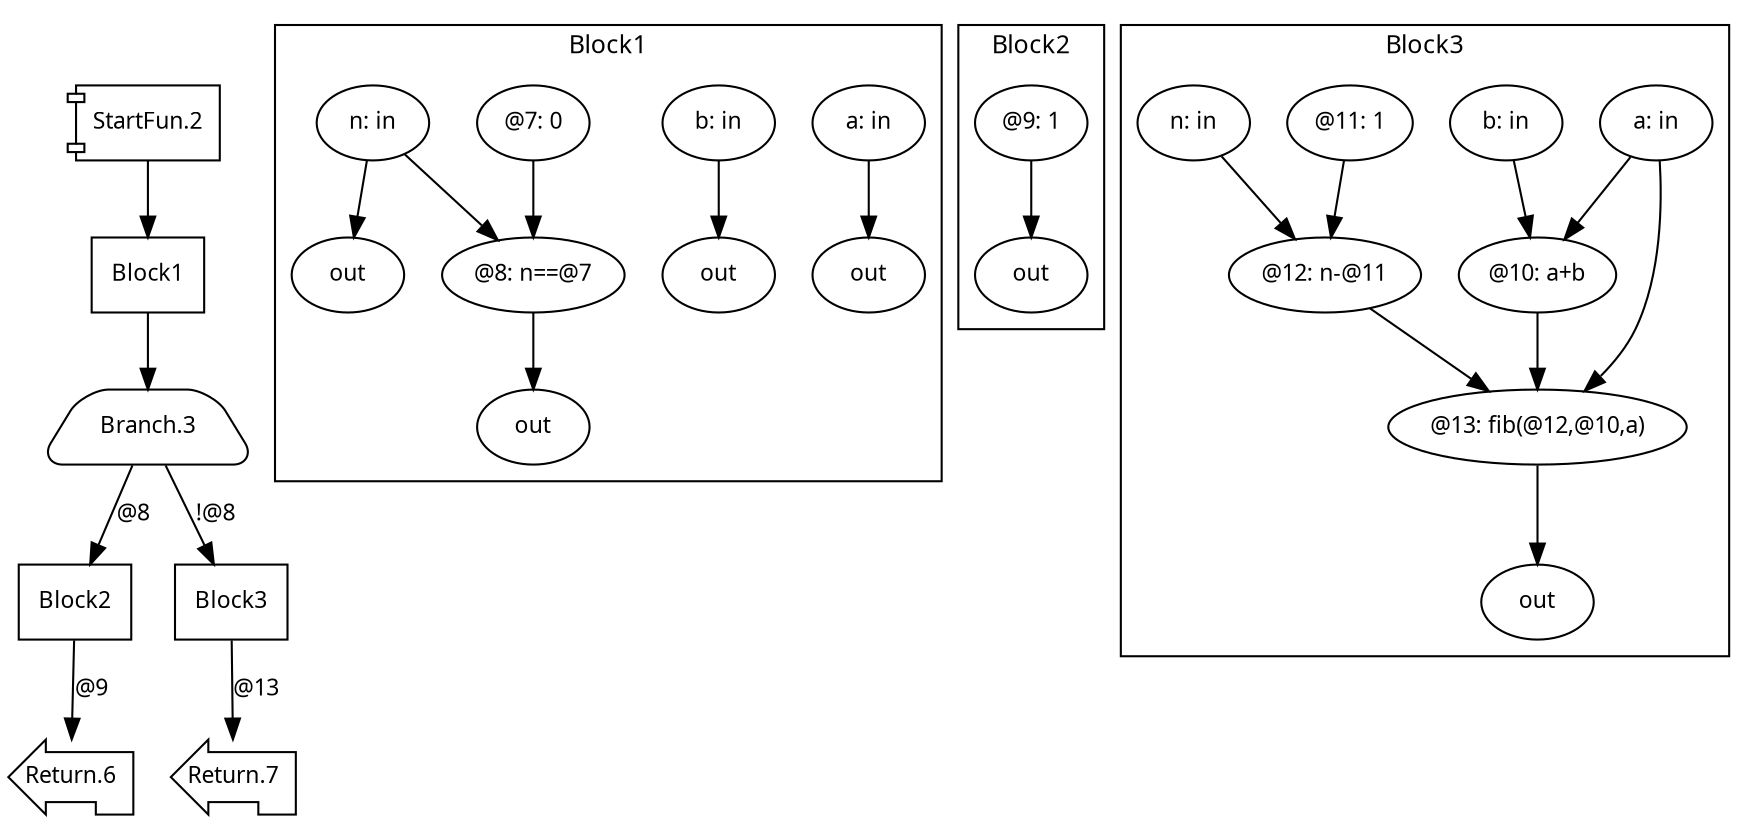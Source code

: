digraph Program_ {
graph [fontname = "Monaco", fontsize = 12, ranksep = 0.5];
node [shape = box, fontname = "Monaco", fontsize = 11; colorscheme = pastel19];
edge [fontname = "Monaco", fontsize = 11; colorscheme = pastel19];
Jump2[label = "StartFun.2"; shape = component];
Jump2 -> Block1;
Jump3[
  label = "Branch.3";
  shape = trapezium; style = rounded;
];
Block1 -> Jump3;
Jump3 -> Block2 [label="@8"];
Jump3 -> Block3 [label="!@8"];
Jump6[label = "Return.6"; shape = lpromoter];
Block2 -> Jump6 [label="@9"];
Jump7[label = "Return.7"; shape = lpromoter];
Block3 -> Jump7 [label="@13"];
Block1 [label = "Block1"];
Block2 [label = "Block2"];
Block3 [label = "Block3"];
subgraph cluster_dfg_Block1{
node [shape = oval];
label = "Block1";
ndBlock1_0 [label="out"];ndBlock1_1 [label="@8: n==@7"];ndBlock1_2 [label="out"];ndBlock1_3 [label="a: in"];ndBlock1_4 [label="b: in"];ndBlock1_5 [label="out"];ndBlock1_6 [label="out"];ndBlock1_7 [label="@7: 0"];ndBlock1_8 [label="n: in"];ndBlock1_4 -> ndBlock1_2; ndBlock1_7 -> ndBlock1_1; ndBlock1_8 -> ndBlock1_1; ndBlock1_8 -> ndBlock1_5; ndBlock1_3 -> ndBlock1_6; ndBlock1_1 -> ndBlock1_0; }subgraph cluster_dfg_Block2{
node [shape = oval];
label = "Block2";
ndBlock2_0 [label="@9: 1"];ndBlock2_1 [label="out"];ndBlock2_0 -> ndBlock2_1; }subgraph cluster_dfg_Block3{
node [shape = oval];
label = "Block3";
ndBlock3_0 [label="a: in"];ndBlock3_1 [label="b: in"];ndBlock3_2 [label="@10: a+b"];ndBlock3_3 [label="out"];ndBlock3_4 [label="@11: 1"];ndBlock3_5 [label="@12: n-@11"];ndBlock3_6 [label="@13: fib(@12,@10,a)"];ndBlock3_7 [label="n: in"];ndBlock3_4 -> ndBlock3_5; ndBlock3_7 -> ndBlock3_5; ndBlock3_0 -> ndBlock3_6; ndBlock3_2 -> ndBlock3_6; ndBlock3_5 -> ndBlock3_6; ndBlock3_0 -> ndBlock3_2; ndBlock3_1 -> ndBlock3_2; ndBlock3_6 -> ndBlock3_3; }}
